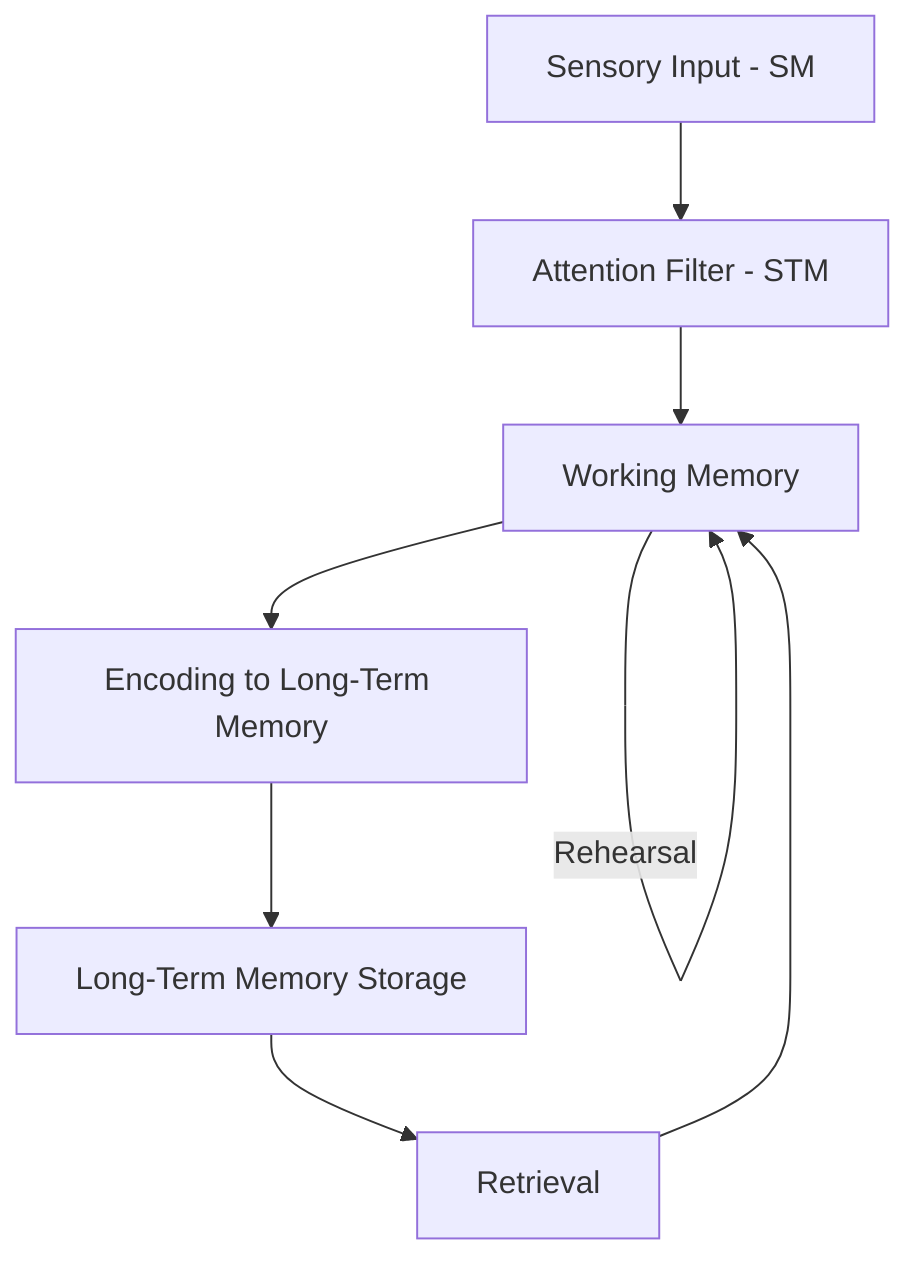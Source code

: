 graph TD
A[Sensory Input - SM] --> B[Attention Filter - STM]
B --> C[Working Memory]
C -->|Rehearsal| C
C --> D[Encoding to Long-Term Memory]
D --> E[Long-Term Memory Storage]
E --> F[Retrieval]
F --> C